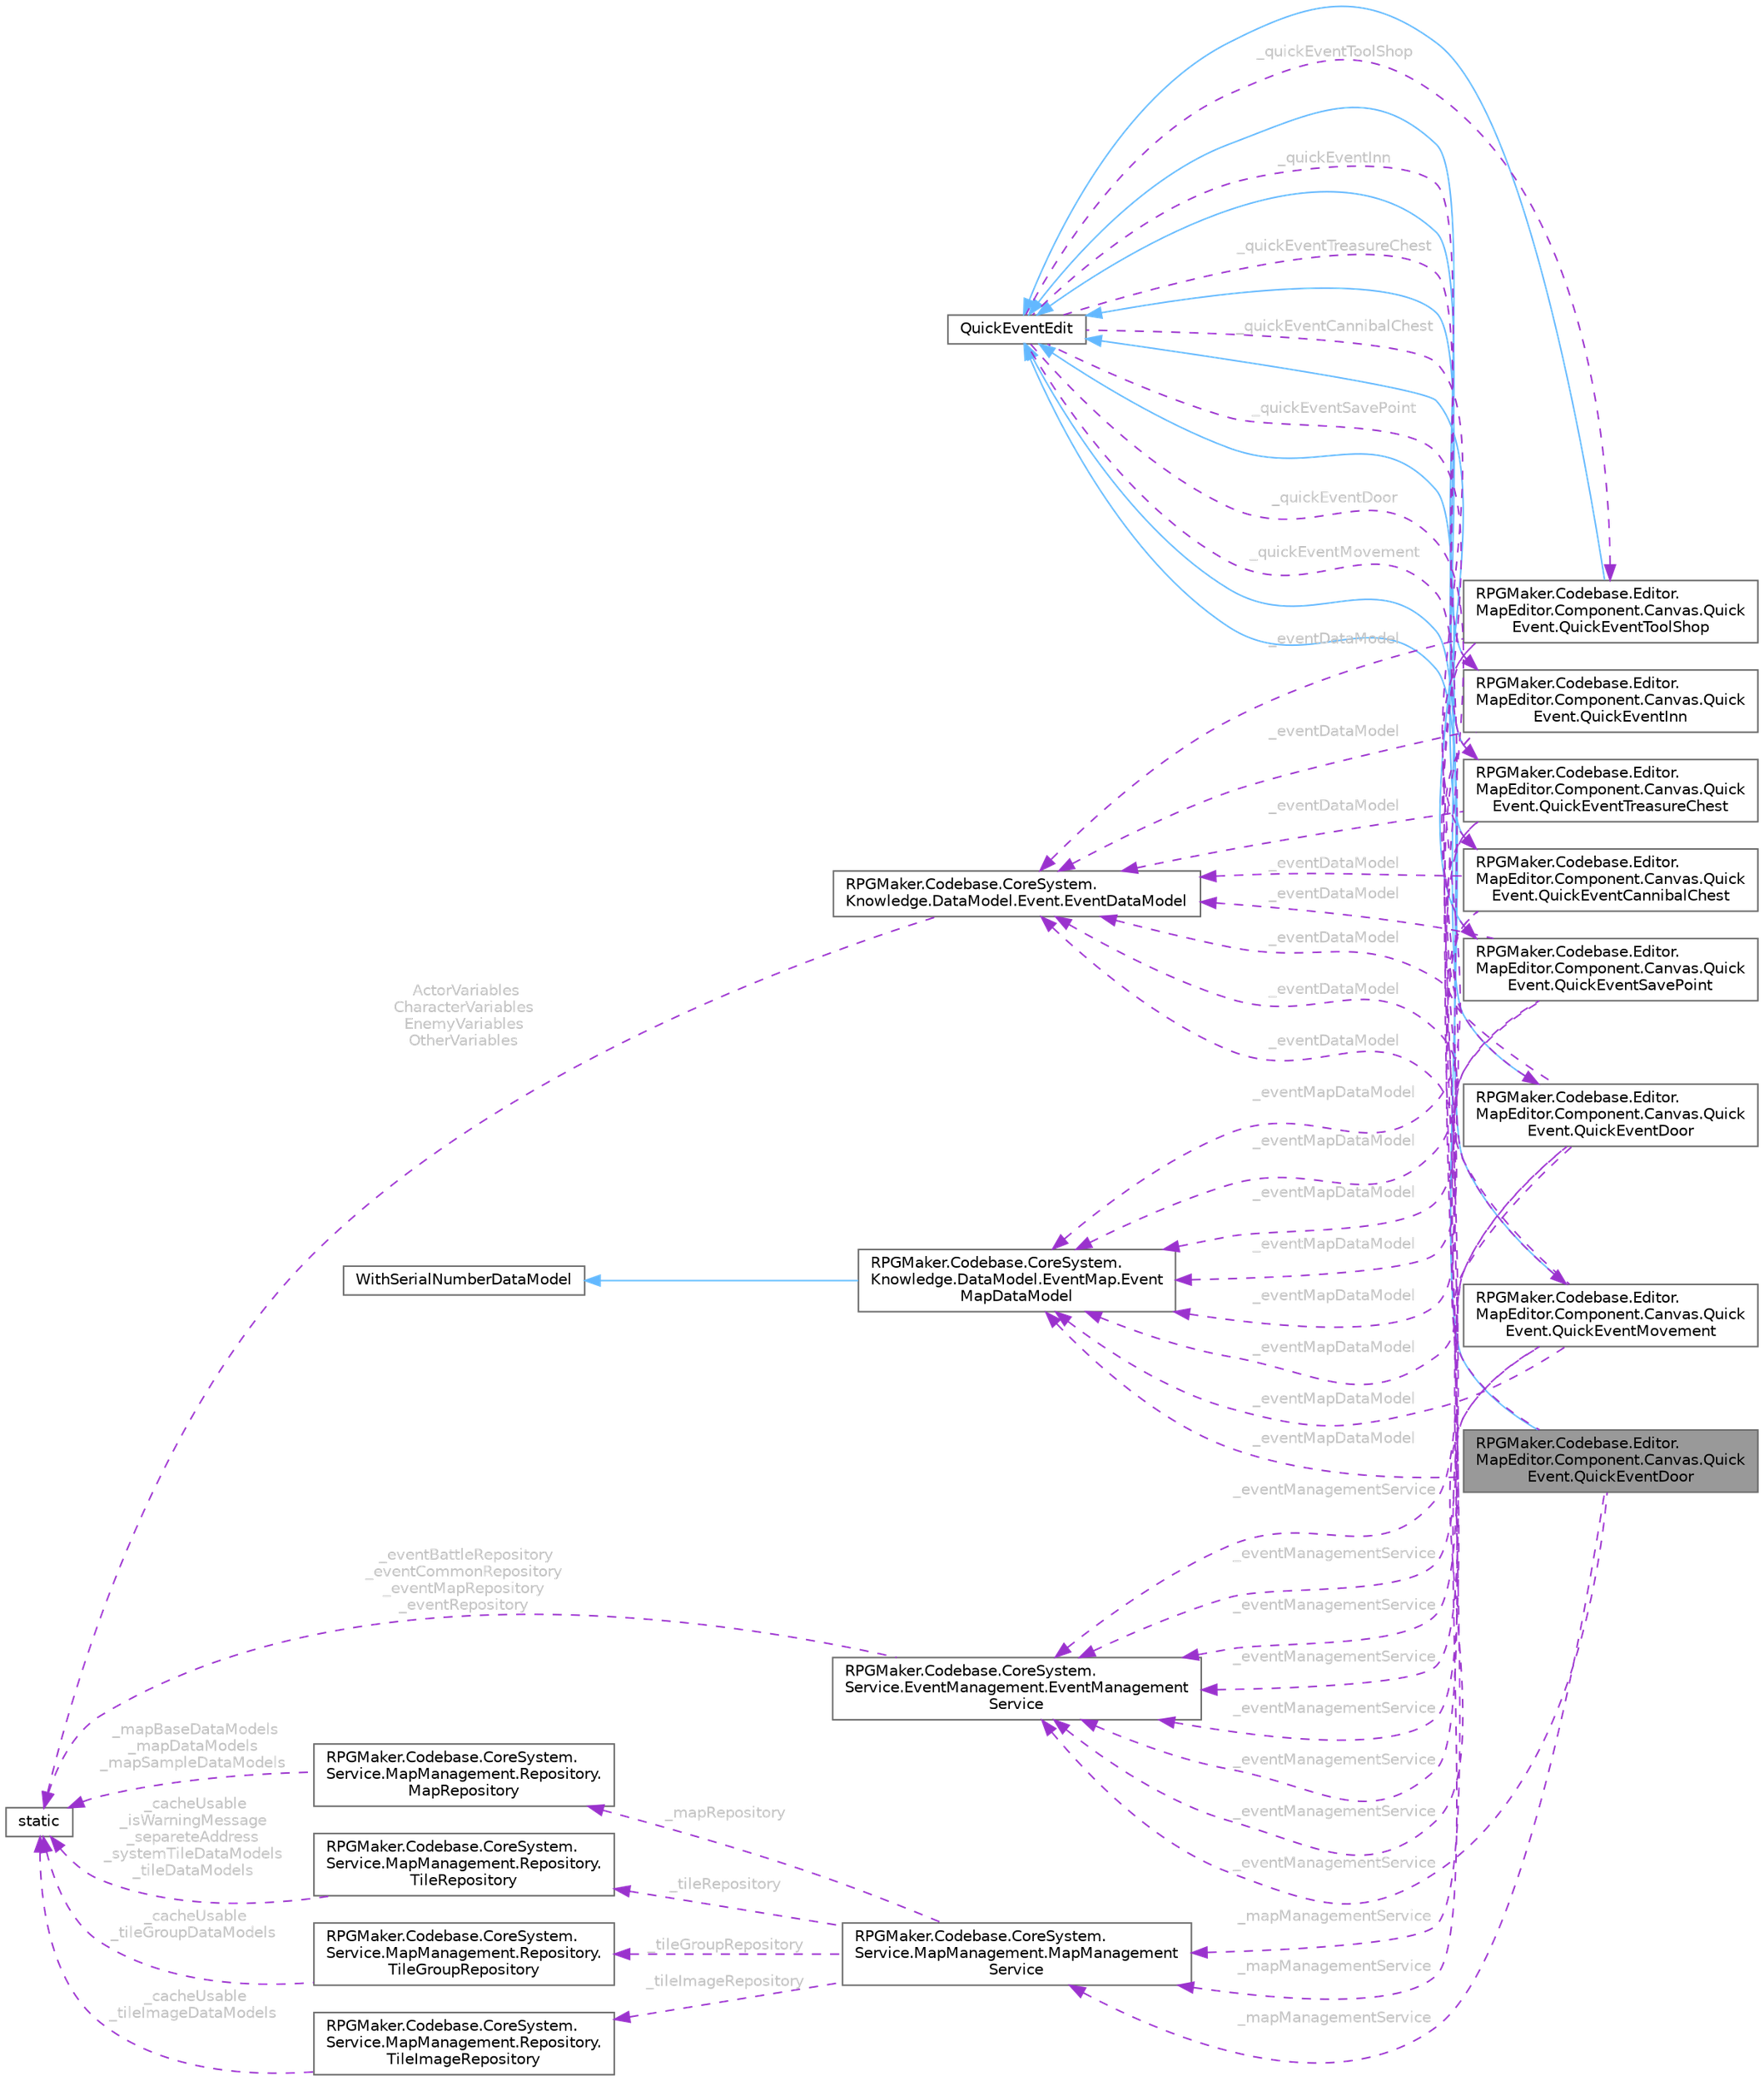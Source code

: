digraph "RPGMaker.Codebase.Editor.MapEditor.Component.Canvas.QuickEvent.QuickEventDoor"
{
 // LATEX_PDF_SIZE
  bgcolor="transparent";
  edge [fontname=Helvetica,fontsize=10,labelfontname=Helvetica,labelfontsize=10];
  node [fontname=Helvetica,fontsize=10,shape=box,height=0.2,width=0.4];
  rankdir="LR";
  Node1 [id="Node000001",label="RPGMaker.Codebase.Editor.\lMapEditor.Component.Canvas.Quick\lEvent.QuickEventDoor",height=0.2,width=0.4,color="gray40", fillcolor="grey60", style="filled", fontcolor="black",tooltip="😁 簡単イベント　＞　扉"];
  Node2 -> Node1 [id="edge1_Node000001_Node000002",dir="back",color="steelblue1",style="solid",tooltip=" "];
  Node2 [id="Node000002",label="QuickEventEdit",height=0.2,width=0.4,color="gray40", fillcolor="white", style="filled",URL="$d8/d87/class_r_p_g_maker_1_1_codebase_1_1_editor_1_1_map_editor_1_1_component_1_1_canvas_1_1_quick_event_edit.html",tooltip="😁 簡単イベント　＞　編集"];
  Node3 -> Node2 [id="edge2_Node000002_Node000003",dir="back",color="darkorchid3",style="dashed",tooltip=" ",label=" _quickEventCannibalChest",fontcolor="grey" ];
  Node3 [id="Node000003",label="RPGMaker.Codebase.Editor.\lMapEditor.Component.Canvas.Quick\lEvent.QuickEventCannibalChest",height=0.2,width=0.4,color="gray40", fillcolor="white", style="filled",URL="$db/da7/class_r_p_g_maker_1_1_codebase_1_1_editor_1_1_map_editor_1_1_component_1_1_canvas_1_1_quick_even2073917318e51816556fc57cab8cc5cf.html",tooltip="😁 簡単イベント　＞　人食い箱"];
  Node2 -> Node3 [id="edge3_Node000003_Node000002",dir="back",color="steelblue1",style="solid",tooltip=" "];
  Node4 -> Node3 [id="edge4_Node000003_Node000004",dir="back",color="darkorchid3",style="dashed",tooltip=" ",label=" _eventDataModel",fontcolor="grey" ];
  Node4 [id="Node000004",label="RPGMaker.Codebase.CoreSystem.\lKnowledge.DataModel.Event.EventDataModel",height=0.2,width=0.4,color="gray40", fillcolor="white", style="filled",URL="$d3/d9a/class_r_p_g_maker_1_1_codebase_1_1_core_system_1_1_knowledge_1_1_data_model_1_1_event_1_1_event_data_model.html",tooltip="😁 イベント・データ・モデル"];
  Node5 -> Node4 [id="edge5_Node000004_Node000005",dir="back",color="darkorchid3",style="dashed",tooltip=" ",label=" ActorVariables\nCharacterVariables\nEnemyVariables\nOtherVariables",fontcolor="grey" ];
  Node5 [id="Node000005",label="static",height=0.2,width=0.4,color="gray40", fillcolor="white", style="filled",tooltip=" "];
  Node6 -> Node3 [id="edge6_Node000003_Node000006",dir="back",color="darkorchid3",style="dashed",tooltip=" ",label=" _eventManagementService",fontcolor="grey" ];
  Node6 [id="Node000006",label="RPGMaker.Codebase.CoreSystem.\lService.EventManagement.EventManagement\lService",height=0.2,width=0.4,color="gray40", fillcolor="white", style="filled",URL="$d5/d7b/class_r_p_g_maker_1_1_codebase_1_1_core_system_1_1_service_1_1_event_management_1_1_event_management_service.html",tooltip="😁 イベント管理サービス"];
  Node5 -> Node6 [id="edge7_Node000006_Node000005",dir="back",color="darkorchid3",style="dashed",tooltip=" ",label=" _eventBattleRepository\n_eventCommonRepository\n_eventMapRepository\n_eventRepository",fontcolor="grey" ];
  Node7 -> Node3 [id="edge8_Node000003_Node000007",dir="back",color="darkorchid3",style="dashed",tooltip=" ",label=" _eventMapDataModel",fontcolor="grey" ];
  Node7 [id="Node000007",label="RPGMaker.Codebase.CoreSystem.\lKnowledge.DataModel.EventMap.Event\lMapDataModel",height=0.2,width=0.4,color="gray40", fillcolor="white", style="filled",URL="$df/d2c/class_r_p_g_maker_1_1_codebase_1_1_core_system_1_1_knowledge_1_1_data_model_1_1_event_map_1_1_event_map_data_model.html",tooltip="😁 イベント・マップ・データ・モデル"];
  Node8 -> Node7 [id="edge9_Node000007_Node000008",dir="back",color="steelblue1",style="solid",tooltip=" "];
  Node8 [id="Node000008",label="WithSerialNumberDataModel",height=0.2,width=0.4,color="gray40", fillcolor="white", style="filled",tooltip=" "];
  Node9 -> Node2 [id="edge10_Node000002_Node000009",dir="back",color="darkorchid3",style="dashed",tooltip=" ",label=" _quickEventDoor",fontcolor="grey" ];
  Node9 [id="Node000009",label="RPGMaker.Codebase.Editor.\lMapEditor.Component.Canvas.Quick\lEvent.QuickEventDoor",height=0.2,width=0.4,color="gray40", fillcolor="white", style="filled",URL="$d7/d58/class_r_p_g_maker_1_1_codebase_1_1_editor_1_1_map_editor_1_1_component_1_1_canvas_1_1_quick_event_1_1_quick_event_door.html",tooltip="😁 簡単イベント　＞　扉"];
  Node2 -> Node9 [id="edge11_Node000009_Node000002",dir="back",color="steelblue1",style="solid",tooltip=" "];
  Node4 -> Node9 [id="edge12_Node000009_Node000004",dir="back",color="darkorchid3",style="dashed",tooltip=" ",label=" _eventDataModel",fontcolor="grey" ];
  Node6 -> Node9 [id="edge13_Node000009_Node000006",dir="back",color="darkorchid3",style="dashed",tooltip=" ",label=" _eventManagementService",fontcolor="grey" ];
  Node7 -> Node9 [id="edge14_Node000009_Node000007",dir="back",color="darkorchid3",style="dashed",tooltip=" ",label=" _eventMapDataModel",fontcolor="grey" ];
  Node10 -> Node9 [id="edge15_Node000009_Node000010",dir="back",color="darkorchid3",style="dashed",tooltip=" ",label=" _mapManagementService",fontcolor="grey" ];
  Node10 [id="Node000010",label="RPGMaker.Codebase.CoreSystem.\lService.MapManagement.MapManagement\lService",height=0.2,width=0.4,color="gray40", fillcolor="white", style="filled",URL="$da/d11/class_r_p_g_maker_1_1_codebase_1_1_core_system_1_1_service_1_1_map_management_1_1_map_management_service.html",tooltip="😁 マップ管理サービス"];
  Node11 -> Node10 [id="edge16_Node000010_Node000011",dir="back",color="darkorchid3",style="dashed",tooltip=" ",label=" _mapRepository",fontcolor="grey" ];
  Node11 [id="Node000011",label="RPGMaker.Codebase.CoreSystem.\lService.MapManagement.Repository.\lMapRepository",height=0.2,width=0.4,color="gray40", fillcolor="white", style="filled",URL="$d5/d90/class_r_p_g_maker_1_1_codebase_1_1_core_system_1_1_service_1_1_map_management_1_1_repository_1_1_map_repository.html",tooltip="😁 マップ置き場"];
  Node5 -> Node11 [id="edge17_Node000011_Node000005",dir="back",color="darkorchid3",style="dashed",tooltip=" ",label=" _mapBaseDataModels\n_mapDataModels\n_mapSampleDataModels",fontcolor="grey" ];
  Node12 -> Node10 [id="edge18_Node000010_Node000012",dir="back",color="darkorchid3",style="dashed",tooltip=" ",label=" _tileRepository",fontcolor="grey" ];
  Node12 [id="Node000012",label="RPGMaker.Codebase.CoreSystem.\lService.MapManagement.Repository.\lTileRepository",height=0.2,width=0.4,color="gray40", fillcolor="white", style="filled",URL="$d3/df6/class_r_p_g_maker_1_1_codebase_1_1_core_system_1_1_service_1_1_map_management_1_1_repository_1_1_tile_repository.html",tooltip="😁 タイル置き場"];
  Node5 -> Node12 [id="edge19_Node000012_Node000005",dir="back",color="darkorchid3",style="dashed",tooltip=" ",label=" _cacheUsable\n_isWarningMessage\n_separeteAddress\n_systemTileDataModels\n_tileDataModels",fontcolor="grey" ];
  Node13 -> Node10 [id="edge20_Node000010_Node000013",dir="back",color="darkorchid3",style="dashed",tooltip=" ",label=" _tileGroupRepository",fontcolor="grey" ];
  Node13 [id="Node000013",label="RPGMaker.Codebase.CoreSystem.\lService.MapManagement.Repository.\lTileGroupRepository",height=0.2,width=0.4,color="gray40", fillcolor="white", style="filled",URL="$d5/d90/class_r_p_g_maker_1_1_codebase_1_1_core_system_1_1_service_1_1_map_management_1_1_repository_1_1_tile_group_repository.html",tooltip="😁 タイル・グループ置き場"];
  Node5 -> Node13 [id="edge21_Node000013_Node000005",dir="back",color="darkorchid3",style="dashed",tooltip=" ",label=" _cacheUsable\n_tileGroupDataModels",fontcolor="grey" ];
  Node14 -> Node10 [id="edge22_Node000010_Node000014",dir="back",color="darkorchid3",style="dashed",tooltip=" ",label=" _tileImageRepository",fontcolor="grey" ];
  Node14 [id="Node000014",label="RPGMaker.Codebase.CoreSystem.\lService.MapManagement.Repository.\lTileImageRepository",height=0.2,width=0.4,color="gray40", fillcolor="white", style="filled",URL="$d4/d79/class_r_p_g_maker_1_1_codebase_1_1_core_system_1_1_service_1_1_map_management_1_1_repository_1_1_tile_image_repository.html",tooltip="😁 タイル画像置き場"];
  Node5 -> Node14 [id="edge23_Node000014_Node000005",dir="back",color="darkorchid3",style="dashed",tooltip=" ",label=" _cacheUsable\n_tileImageDataModels",fontcolor="grey" ];
  Node15 -> Node2 [id="edge24_Node000002_Node000015",dir="back",color="darkorchid3",style="dashed",tooltip=" ",label=" _quickEventInn",fontcolor="grey" ];
  Node15 [id="Node000015",label="RPGMaker.Codebase.Editor.\lMapEditor.Component.Canvas.Quick\lEvent.QuickEventInn",height=0.2,width=0.4,color="gray40", fillcolor="white", style="filled",URL="$da/dd1/class_r_p_g_maker_1_1_codebase_1_1_editor_1_1_map_editor_1_1_component_1_1_canvas_1_1_quick_event_1_1_quick_event_inn.html",tooltip="😁 簡単イベント　＞　宿屋"];
  Node2 -> Node15 [id="edge25_Node000015_Node000002",dir="back",color="steelblue1",style="solid",tooltip=" "];
  Node4 -> Node15 [id="edge26_Node000015_Node000004",dir="back",color="darkorchid3",style="dashed",tooltip=" ",label=" _eventDataModel",fontcolor="grey" ];
  Node6 -> Node15 [id="edge27_Node000015_Node000006",dir="back",color="darkorchid3",style="dashed",tooltip=" ",label=" _eventManagementService",fontcolor="grey" ];
  Node7 -> Node15 [id="edge28_Node000015_Node000007",dir="back",color="darkorchid3",style="dashed",tooltip=" ",label=" _eventMapDataModel",fontcolor="grey" ];
  Node16 -> Node2 [id="edge29_Node000002_Node000016",dir="back",color="darkorchid3",style="dashed",tooltip=" ",label=" _quickEventMovement",fontcolor="grey" ];
  Node16 [id="Node000016",label="RPGMaker.Codebase.Editor.\lMapEditor.Component.Canvas.Quick\lEvent.QuickEventMovement",height=0.2,width=0.4,color="gray40", fillcolor="white", style="filled",URL="$d1/d71/class_r_p_g_maker_1_1_codebase_1_1_editor_1_1_map_editor_1_1_component_1_1_canvas_1_1_quick_event_1_1_quick_event_movement.html",tooltip="😁 簡単イベント　＞　移動"];
  Node2 -> Node16 [id="edge30_Node000016_Node000002",dir="back",color="steelblue1",style="solid",tooltip=" "];
  Node4 -> Node16 [id="edge31_Node000016_Node000004",dir="back",color="darkorchid3",style="dashed",tooltip=" ",label=" _eventDataModel",fontcolor="grey" ];
  Node6 -> Node16 [id="edge32_Node000016_Node000006",dir="back",color="darkorchid3",style="dashed",tooltip=" ",label=" _eventManagementService",fontcolor="grey" ];
  Node7 -> Node16 [id="edge33_Node000016_Node000007",dir="back",color="darkorchid3",style="dashed",tooltip=" ",label=" _eventMapDataModel",fontcolor="grey" ];
  Node10 -> Node16 [id="edge34_Node000016_Node000010",dir="back",color="darkorchid3",style="dashed",tooltip=" ",label=" _mapManagementService",fontcolor="grey" ];
  Node17 -> Node2 [id="edge35_Node000002_Node000017",dir="back",color="darkorchid3",style="dashed",tooltip=" ",label=" _quickEventSavePoint",fontcolor="grey" ];
  Node17 [id="Node000017",label="RPGMaker.Codebase.Editor.\lMapEditor.Component.Canvas.Quick\lEvent.QuickEventSavePoint",height=0.2,width=0.4,color="gray40", fillcolor="white", style="filled",URL="$df/deb/class_r_p_g_maker_1_1_codebase_1_1_editor_1_1_map_editor_1_1_component_1_1_canvas_1_1_quick_event_1_1_quick_event_save_point.html",tooltip="😁 簡単イベント　＞　保存点"];
  Node2 -> Node17 [id="edge36_Node000017_Node000002",dir="back",color="steelblue1",style="solid",tooltip=" "];
  Node4 -> Node17 [id="edge37_Node000017_Node000004",dir="back",color="darkorchid3",style="dashed",tooltip=" ",label=" _eventDataModel",fontcolor="grey" ];
  Node6 -> Node17 [id="edge38_Node000017_Node000006",dir="back",color="darkorchid3",style="dashed",tooltip=" ",label=" _eventManagementService",fontcolor="grey" ];
  Node7 -> Node17 [id="edge39_Node000017_Node000007",dir="back",color="darkorchid3",style="dashed",tooltip=" ",label=" _eventMapDataModel",fontcolor="grey" ];
  Node18 -> Node2 [id="edge40_Node000002_Node000018",dir="back",color="darkorchid3",style="dashed",tooltip=" ",label=" _quickEventToolShop",fontcolor="grey" ];
  Node18 [id="Node000018",label="RPGMaker.Codebase.Editor.\lMapEditor.Component.Canvas.Quick\lEvent.QuickEventToolShop",height=0.2,width=0.4,color="gray40", fillcolor="white", style="filled",URL="$d4/dc1/class_r_p_g_maker_1_1_codebase_1_1_editor_1_1_map_editor_1_1_component_1_1_canvas_1_1_quick_event_1_1_quick_event_tool_shop.html",tooltip="😁 簡単イベント　＞　ツール店"];
  Node2 -> Node18 [id="edge41_Node000018_Node000002",dir="back",color="steelblue1",style="solid",tooltip=" "];
  Node4 -> Node18 [id="edge42_Node000018_Node000004",dir="back",color="darkorchid3",style="dashed",tooltip=" ",label=" _eventDataModel",fontcolor="grey" ];
  Node6 -> Node18 [id="edge43_Node000018_Node000006",dir="back",color="darkorchid3",style="dashed",tooltip=" ",label=" _eventManagementService",fontcolor="grey" ];
  Node7 -> Node18 [id="edge44_Node000018_Node000007",dir="back",color="darkorchid3",style="dashed",tooltip=" ",label=" _eventMapDataModel",fontcolor="grey" ];
  Node19 -> Node2 [id="edge45_Node000002_Node000019",dir="back",color="darkorchid3",style="dashed",tooltip=" ",label=" _quickEventTreasureChest",fontcolor="grey" ];
  Node19 [id="Node000019",label="RPGMaker.Codebase.Editor.\lMapEditor.Component.Canvas.Quick\lEvent.QuickEventTreasureChest",height=0.2,width=0.4,color="gray40", fillcolor="white", style="filled",URL="$df/d9c/class_r_p_g_maker_1_1_codebase_1_1_editor_1_1_map_editor_1_1_component_1_1_canvas_1_1_quick_evenf9d9e74c6d7e114deb04c0e93a0da4a7.html",tooltip="😁 簡単イベント　＞　宝箱"];
  Node2 -> Node19 [id="edge46_Node000019_Node000002",dir="back",color="steelblue1",style="solid",tooltip=" "];
  Node4 -> Node19 [id="edge47_Node000019_Node000004",dir="back",color="darkorchid3",style="dashed",tooltip=" ",label=" _eventDataModel",fontcolor="grey" ];
  Node6 -> Node19 [id="edge48_Node000019_Node000006",dir="back",color="darkorchid3",style="dashed",tooltip=" ",label=" _eventManagementService",fontcolor="grey" ];
  Node7 -> Node19 [id="edge49_Node000019_Node000007",dir="back",color="darkorchid3",style="dashed",tooltip=" ",label=" _eventMapDataModel",fontcolor="grey" ];
  Node4 -> Node1 [id="edge50_Node000001_Node000004",dir="back",color="darkorchid3",style="dashed",tooltip=" ",label=" _eventDataModel",fontcolor="grey" ];
  Node6 -> Node1 [id="edge51_Node000001_Node000006",dir="back",color="darkorchid3",style="dashed",tooltip=" ",label=" _eventManagementService",fontcolor="grey" ];
  Node7 -> Node1 [id="edge52_Node000001_Node000007",dir="back",color="darkorchid3",style="dashed",tooltip=" ",label=" _eventMapDataModel",fontcolor="grey" ];
  Node10 -> Node1 [id="edge53_Node000001_Node000010",dir="back",color="darkorchid3",style="dashed",tooltip=" ",label=" _mapManagementService",fontcolor="grey" ];
}
